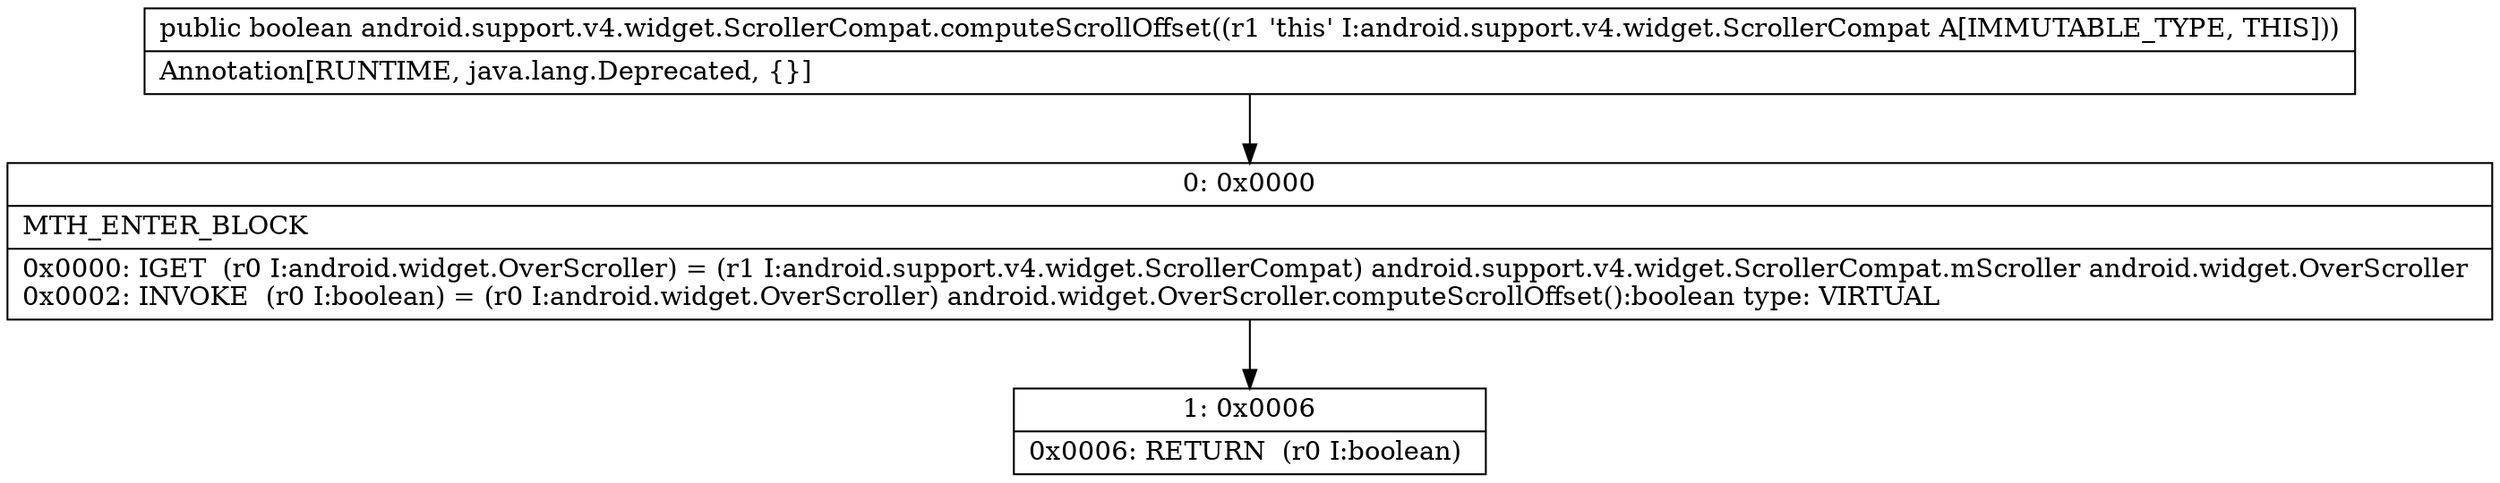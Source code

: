 digraph "CFG forandroid.support.v4.widget.ScrollerCompat.computeScrollOffset()Z" {
Node_0 [shape=record,label="{0\:\ 0x0000|MTH_ENTER_BLOCK\l|0x0000: IGET  (r0 I:android.widget.OverScroller) = (r1 I:android.support.v4.widget.ScrollerCompat) android.support.v4.widget.ScrollerCompat.mScroller android.widget.OverScroller \l0x0002: INVOKE  (r0 I:boolean) = (r0 I:android.widget.OverScroller) android.widget.OverScroller.computeScrollOffset():boolean type: VIRTUAL \l}"];
Node_1 [shape=record,label="{1\:\ 0x0006|0x0006: RETURN  (r0 I:boolean) \l}"];
MethodNode[shape=record,label="{public boolean android.support.v4.widget.ScrollerCompat.computeScrollOffset((r1 'this' I:android.support.v4.widget.ScrollerCompat A[IMMUTABLE_TYPE, THIS]))  | Annotation[RUNTIME, java.lang.Deprecated, \{\}]\l}"];
MethodNode -> Node_0;
Node_0 -> Node_1;
}


